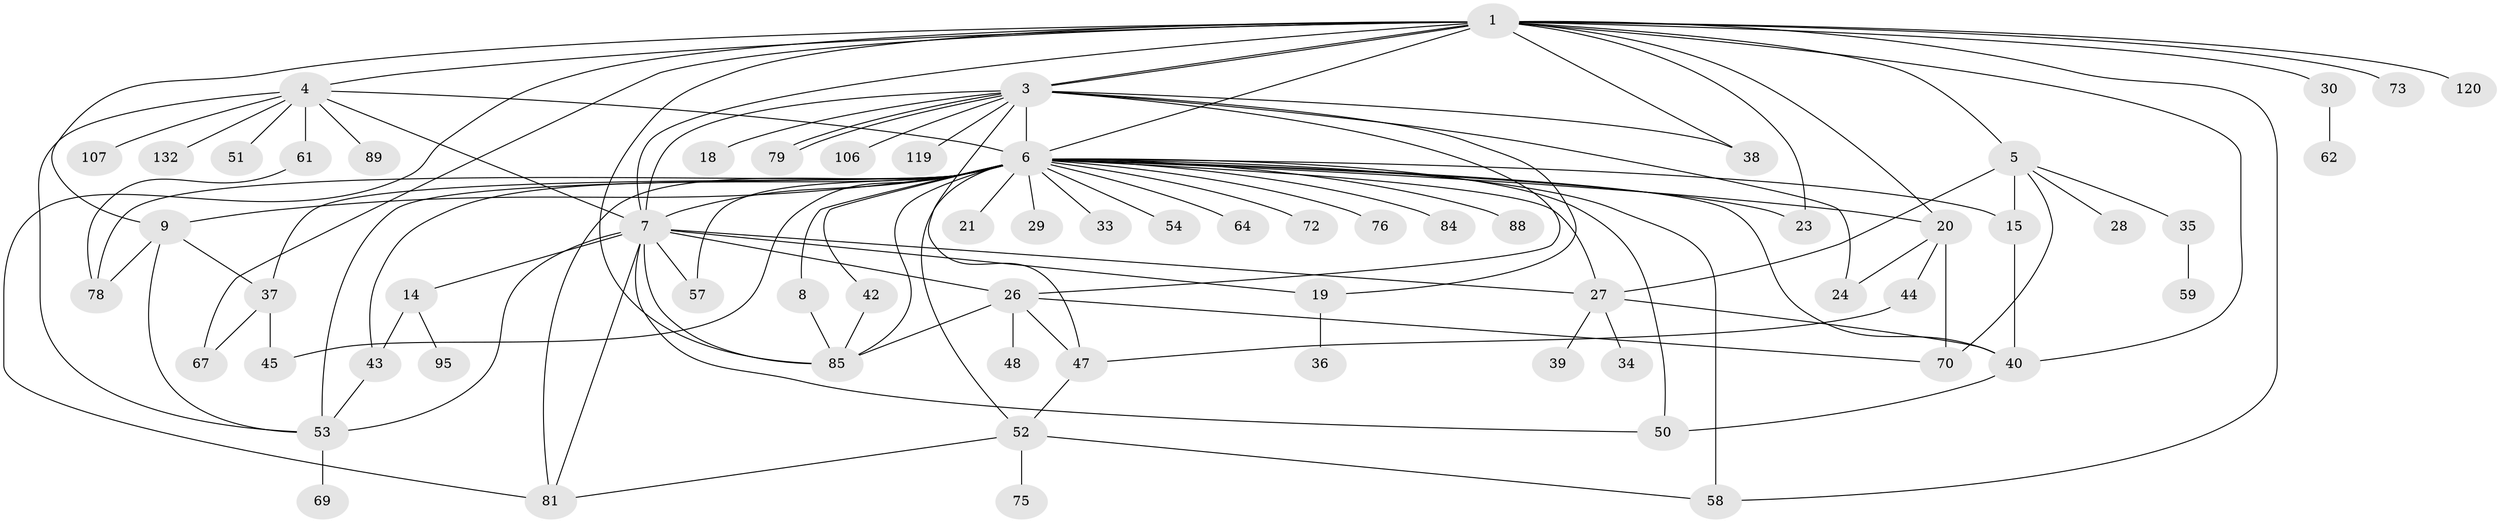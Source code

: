// original degree distribution, {24: 0.007575757575757576, 2: 0.2196969696969697, 15: 0.007575757575757576, 9: 0.015151515151515152, 7: 0.03787878787878788, 3: 0.1590909090909091, 6: 0.03787878787878788, 27: 0.007575757575757576, 1: 0.4090909090909091, 4: 0.030303030303030304, 5: 0.045454545454545456, 8: 0.022727272727272728}
// Generated by graph-tools (version 1.1) at 2025/14/03/09/25 04:14:42]
// undirected, 66 vertices, 113 edges
graph export_dot {
graph [start="1"]
  node [color=gray90,style=filled];
  1 [super="+2"];
  3;
  4;
  5 [super="+124"];
  6 [super="+10+16"];
  7 [super="+56+12"];
  8;
  9 [super="+86+41"];
  14;
  15 [super="+80+123+31+60"];
  18;
  19;
  20 [super="+25"];
  21;
  23 [super="+127"];
  24;
  26 [super="+117+111+83"];
  27;
  28;
  29;
  30;
  33;
  34;
  35;
  36;
  37 [super="+46"];
  38;
  39 [super="+115"];
  40 [super="+125+65"];
  42;
  43 [super="+49"];
  44;
  45 [super="+77+103+91"];
  47 [super="+63+104+110"];
  48;
  50 [super="+116"];
  51;
  52;
  53 [super="+66"];
  54;
  57 [super="+114+129"];
  58;
  59;
  61;
  62 [super="+93"];
  64;
  67;
  69 [super="+118"];
  70;
  72;
  73;
  75;
  76;
  78 [super="+122+96"];
  79;
  81 [super="+101+98"];
  84;
  85 [super="+99"];
  88;
  89;
  95;
  106;
  107;
  119;
  120;
  132;
  1 -- 3;
  1 -- 3;
  1 -- 4;
  1 -- 5 [weight=2];
  1 -- 9 [weight=2];
  1 -- 20;
  1 -- 23;
  1 -- 30;
  1 -- 38;
  1 -- 58;
  1 -- 67;
  1 -- 73;
  1 -- 81;
  1 -- 85;
  1 -- 120;
  1 -- 40 [weight=2];
  1 -- 6 [weight=2];
  1 -- 7;
  3 -- 18;
  3 -- 19;
  3 -- 24;
  3 -- 38;
  3 -- 79;
  3 -- 79;
  3 -- 106;
  3 -- 119;
  3 -- 26;
  3 -- 7;
  3 -- 47;
  3 -- 6 [weight=2];
  4 -- 7;
  4 -- 51;
  4 -- 53;
  4 -- 61;
  4 -- 89;
  4 -- 107;
  4 -- 132;
  4 -- 6;
  5 -- 15;
  5 -- 27;
  5 -- 28;
  5 -- 35;
  5 -- 70;
  6 -- 8;
  6 -- 29;
  6 -- 54;
  6 -- 84;
  6 -- 88;
  6 -- 64;
  6 -- 7 [weight=4];
  6 -- 72;
  6 -- 9;
  6 -- 76;
  6 -- 78;
  6 -- 15 [weight=2];
  6 -- 20;
  6 -- 21;
  6 -- 85;
  6 -- 23;
  6 -- 27;
  6 -- 33;
  6 -- 37;
  6 -- 40;
  6 -- 42;
  6 -- 45 [weight=2];
  6 -- 50;
  6 -- 52;
  6 -- 53 [weight=2];
  6 -- 57;
  6 -- 58;
  6 -- 81;
  6 -- 43 [weight=2];
  7 -- 27;
  7 -- 57 [weight=2];
  7 -- 81;
  7 -- 50;
  7 -- 53;
  7 -- 85;
  7 -- 19;
  7 -- 26;
  7 -- 14;
  8 -- 85;
  9 -- 37;
  9 -- 53;
  9 -- 78;
  14 -- 43;
  14 -- 95;
  15 -- 40;
  19 -- 36;
  20 -- 24;
  20 -- 70;
  20 -- 44;
  26 -- 47;
  26 -- 48;
  26 -- 70;
  26 -- 85;
  27 -- 34;
  27 -- 39;
  27 -- 40;
  30 -- 62;
  35 -- 59;
  37 -- 45;
  37 -- 67;
  40 -- 50;
  42 -- 85;
  43 -- 53;
  44 -- 47;
  47 -- 52;
  52 -- 58;
  52 -- 75;
  52 -- 81;
  53 -- 69;
  61 -- 78;
}
